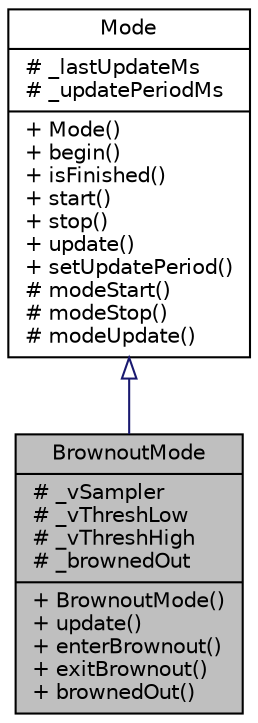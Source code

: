 digraph "BrownoutMode"
{
  edge [fontname="Helvetica",fontsize="10",labelfontname="Helvetica",labelfontsize="10"];
  node [fontname="Helvetica",fontsize="10",shape=record];
  Node0 [label="{BrownoutMode\n|# _vSampler\l# _vThreshLow\l# _vThreshHigh\l# _brownedOut\l|+ BrownoutMode()\l+ update()\l+ enterBrownout()\l+ exitBrownout()\l+ brownedOut()\l}",height=0.2,width=0.4,color="black", fillcolor="grey75", style="filled", fontcolor="black"];
  Node1 -> Node0 [dir="back",color="midnightblue",fontsize="10",style="solid",arrowtail="onormal",fontname="Helvetica"];
  Node1 [label="{Mode\n|# _lastUpdateMs\l# _updatePeriodMs\l|+ Mode()\l+ begin()\l+ isFinished()\l+ start()\l+ stop()\l+ update()\l+ setUpdatePeriod()\l# modeStart()\l# modeStop()\l# modeUpdate()\l}",height=0.2,width=0.4,color="black", fillcolor="white", style="filled",URL="$classMode.html",tooltip="Mode base class. "];
}
